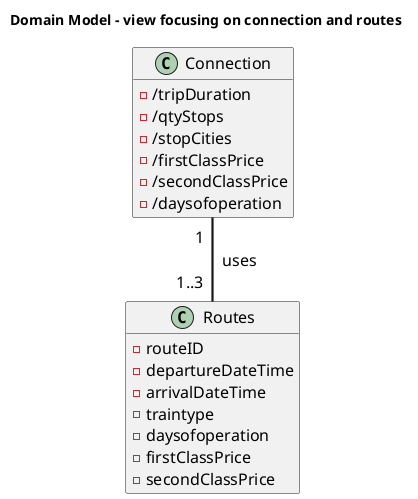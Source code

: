 @startuml Domain Model Details (Connections, Routes)
skinparam DefaultFontName Arial
skinparam DefaultFontSize 16
skinparam DefaultFontStyle bold
skinparam ArrowThickness 2.2
title Domain Model - view focusing on connection and routes
hide empty members


class "Routes" as routes {
    - routeID
    - departureDateTime
    - arrivalDateTime
    - traintype
    - daysofoperation
    - firstClassPrice
    - secondClassPrice
}
class "Connection" as connection {
    - /tripDuration
    - /qtyStops
    - /stopCities
    - /firstClassPrice
    - /secondClassPrice
    - /daysofoperation
}

routes "1..3  " -up- "1  " connection : "  uses"

@enduml